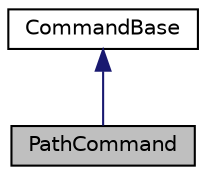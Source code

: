 digraph "PathCommand"
{
 // LATEX_PDF_SIZE
  edge [fontname="Helvetica",fontsize="10",labelfontname="Helvetica",labelfontsize="10"];
  node [fontname="Helvetica",fontsize="10",shape=record];
  Node1 [label="PathCommand",height=0.2,width=0.4,color="black", fillcolor="grey75", style="filled", fontcolor="black",tooltip="Comado que localiza la ruta en la que esta instalado Next."];
  Node2 -> Node1 [dir="back",color="midnightblue",fontsize="10",style="solid",fontname="Helvetica"];
  Node2 [label="CommandBase",height=0.2,width=0.4,color="black", fillcolor="white", style="filled",URL="$class_command_base.html",tooltip="Es la Clase de la que heredantodos los Comandos de Next."];
}
